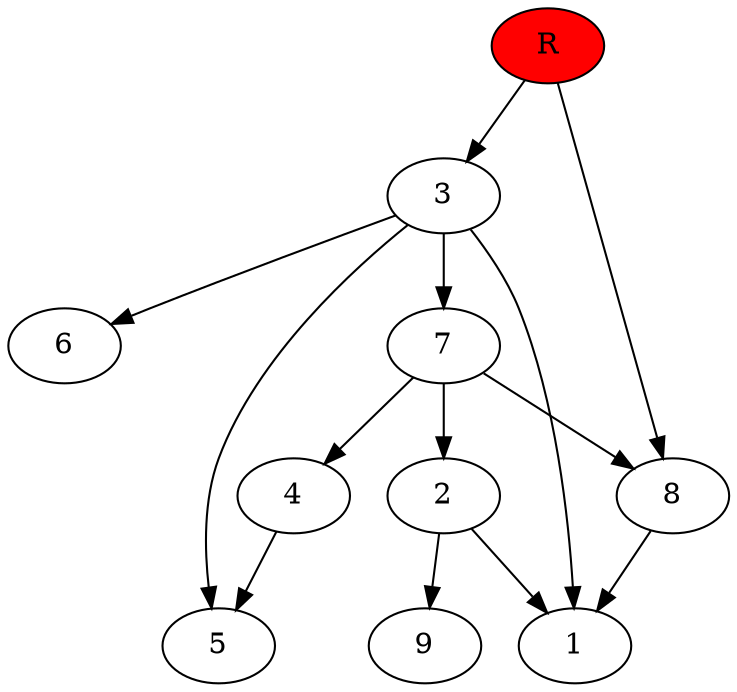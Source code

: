 digraph prb69541 {
	1
	2
	3
	4
	5
	6
	7
	8
	R [fillcolor="#ff0000" style=filled]
	2 -> 1
	2 -> 9
	3 -> 1
	3 -> 5
	3 -> 6
	3 -> 7
	4 -> 5
	7 -> 2
	7 -> 4
	7 -> 8
	8 -> 1
	R -> 3
	R -> 8
}
